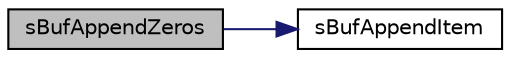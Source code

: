 digraph "sBufAppendZeros"
{
  edge [fontname="Helvetica",fontsize="10",labelfontname="Helvetica",labelfontsize="10"];
  node [fontname="Helvetica",fontsize="10",shape=record];
  rankdir="LR";
  Node21 [label="sBufAppendZeros",height=0.2,width=0.4,color="black", fillcolor="grey75", style="filled", fontcolor="black"];
  Node21 -> Node22 [color="midnightblue",fontsize="10",style="solid",fontname="Helvetica"];
  Node22 [label="sBufAppendItem",height=0.2,width=0.4,color="black", fillcolor="white", style="filled",URL="$output__stream_8c.html#a7ad6e53b35d6fc860a1299ceff40a299",tooltip="Utility function used to place data in output buffer about to be transmitted via UART. "];
}
